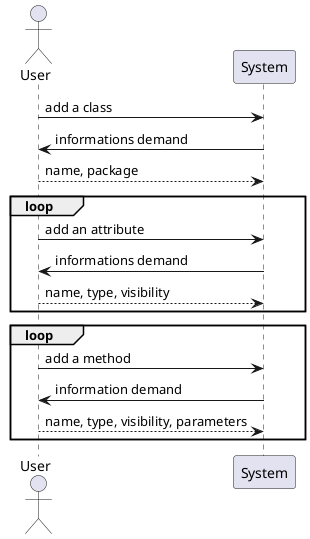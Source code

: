 @startuml
    actor User as U
    participant System as S

    U -> S: add a class
    S -> U: informations demand
    U --> S: name, package

    loop
        U -> S: add an attribute
        S -> U: informations demand
        U --> S: name, type, visibility
    end

    loop
        U -> S: add a method
        S -> U: information demand
        U --> S: name, type, visibility, parameters
    end
    
@enduml